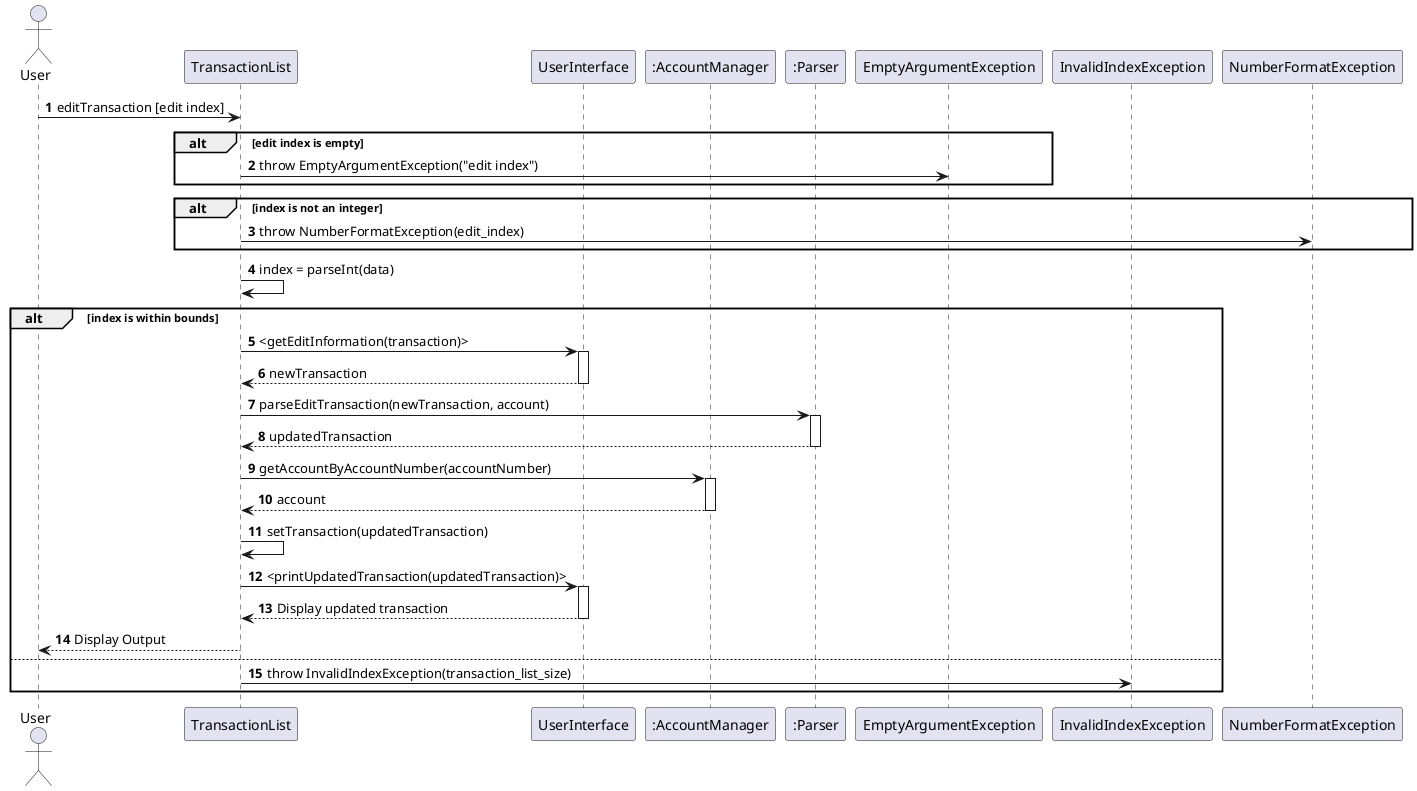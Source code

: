 @startuml
'https://plantuml.com/sequence-diagram

autonumber

actor User
participant "TransactionList" as TL
participant "UserInterface" as UI
participant ":AccountManager" as AM
participant ":Parser" as P
participant "EmptyArgumentException" as EAE
participant "InvalidIndexException" as IIE
participant "NumberFormatException" as NFE
User -> TL: editTransaction [edit index]

alt edit index is empty
    TL -> EAE: throw EmptyArgumentException("edit index")
end
alt index is not an integer
    TL -> NFE : throw NumberFormatException(edit_index)
end
TL -> TL: index = parseInt(data)
alt index is within bounds
    TL -> UI: <getEditInformation(transaction)>
    activate UI
    UI --> TL: newTransaction
    deactivate UI
    TL -> P: parseEditTransaction(newTransaction, account)
    activate P
    P --> TL: updatedTransaction
    deactivate P

    TL -> AM: getAccountByAccountNumber(accountNumber)
    activate AM
    AM --> TL: account
    deactivate AM

    TL -> TL: setTransaction(updatedTransaction)

    TL -> UI: <printUpdatedTransaction(updatedTransaction)>
    activate UI
    UI --> TL: Display updated transaction
    deactivate UI
    TL --> User: Display Output
else
    TL -> IIE: throw InvalidIndexException(transaction_list_size)
end

@enduml
